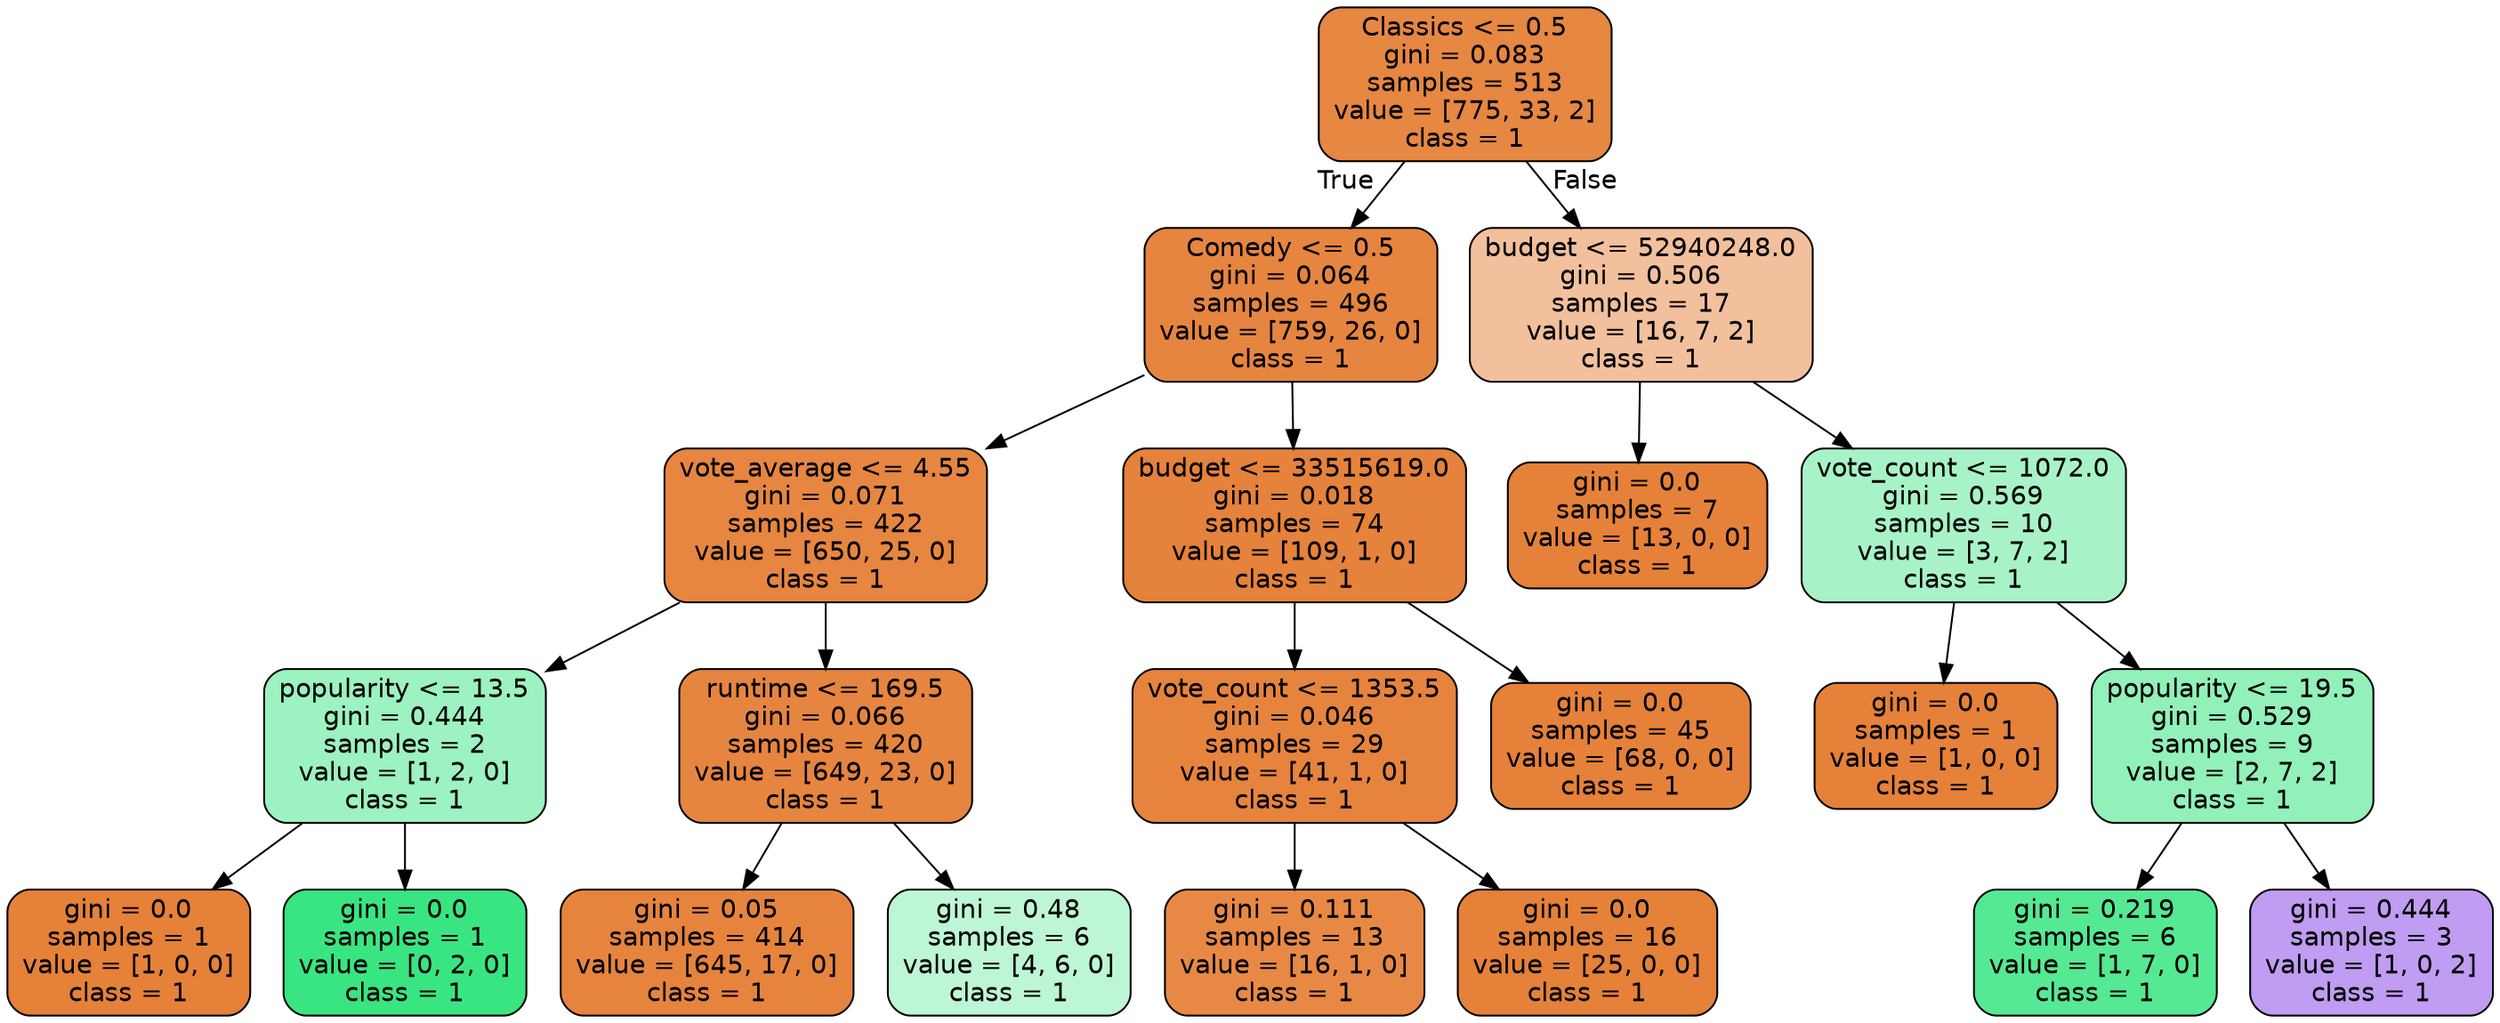 digraph Tree {
node [shape=box, style="filled, rounded", color="black", fontname=helvetica] ;
edge [fontname=helvetica] ;
0 [label="Classics <= 0.5\ngini = 0.083\nsamples = 513\nvalue = [775, 33, 2]\nclass = 1", fillcolor="#e68742"] ;
1 [label="Comedy <= 0.5\ngini = 0.064\nsamples = 496\nvalue = [759, 26, 0]\nclass = 1", fillcolor="#e68540"] ;
0 -> 1 [labeldistance=2.5, labelangle=45, headlabel="True"] ;
2 [label="vote_average <= 4.55\ngini = 0.071\nsamples = 422\nvalue = [650, 25, 0]\nclass = 1", fillcolor="#e68641"] ;
1 -> 2 ;
3 [label="popularity <= 13.5\ngini = 0.444\nsamples = 2\nvalue = [1, 2, 0]\nclass = 1", fillcolor="#9cf2c0"] ;
2 -> 3 ;
4 [label="gini = 0.0\nsamples = 1\nvalue = [1, 0, 0]\nclass = 1", fillcolor="#e58139"] ;
3 -> 4 ;
5 [label="gini = 0.0\nsamples = 1\nvalue = [0, 2, 0]\nclass = 1", fillcolor="#39e581"] ;
3 -> 5 ;
6 [label="runtime <= 169.5\ngini = 0.066\nsamples = 420\nvalue = [649, 23, 0]\nclass = 1", fillcolor="#e68540"] ;
2 -> 6 ;
7 [label="gini = 0.05\nsamples = 414\nvalue = [645, 17, 0]\nclass = 1", fillcolor="#e6843e"] ;
6 -> 7 ;
8 [label="gini = 0.48\nsamples = 6\nvalue = [4, 6, 0]\nclass = 1", fillcolor="#bdf6d5"] ;
6 -> 8 ;
9 [label="budget <= 33515619.0\ngini = 0.018\nsamples = 74\nvalue = [109, 1, 0]\nclass = 1", fillcolor="#e5823b"] ;
1 -> 9 ;
10 [label="vote_count <= 1353.5\ngini = 0.046\nsamples = 29\nvalue = [41, 1, 0]\nclass = 1", fillcolor="#e6843e"] ;
9 -> 10 ;
11 [label="gini = 0.111\nsamples = 13\nvalue = [16, 1, 0]\nclass = 1", fillcolor="#e78945"] ;
10 -> 11 ;
12 [label="gini = 0.0\nsamples = 16\nvalue = [25, 0, 0]\nclass = 1", fillcolor="#e58139"] ;
10 -> 12 ;
13 [label="gini = 0.0\nsamples = 45\nvalue = [68, 0, 0]\nclass = 1", fillcolor="#e58139"] ;
9 -> 13 ;
14 [label="budget <= 52940248.0\ngini = 0.506\nsamples = 17\nvalue = [16, 7, 2]\nclass = 1", fillcolor="#f2c09c"] ;
0 -> 14 [labeldistance=2.5, labelangle=-45, headlabel="False"] ;
15 [label="gini = 0.0\nsamples = 7\nvalue = [13, 0, 0]\nclass = 1", fillcolor="#e58139"] ;
14 -> 15 ;
16 [label="vote_count <= 1072.0\ngini = 0.569\nsamples = 10\nvalue = [3, 7, 2]\nclass = 1", fillcolor="#a7f3c7"] ;
14 -> 16 ;
17 [label="gini = 0.0\nsamples = 1\nvalue = [1, 0, 0]\nclass = 1", fillcolor="#e58139"] ;
16 -> 17 ;
18 [label="popularity <= 19.5\ngini = 0.529\nsamples = 9\nvalue = [2, 7, 2]\nclass = 1", fillcolor="#91f1b9"] ;
16 -> 18 ;
19 [label="gini = 0.219\nsamples = 6\nvalue = [1, 7, 0]\nclass = 1", fillcolor="#55e993"] ;
18 -> 19 ;
20 [label="gini = 0.444\nsamples = 3\nvalue = [1, 0, 2]\nclass = 1", fillcolor="#c09cf2"] ;
18 -> 20 ;
}